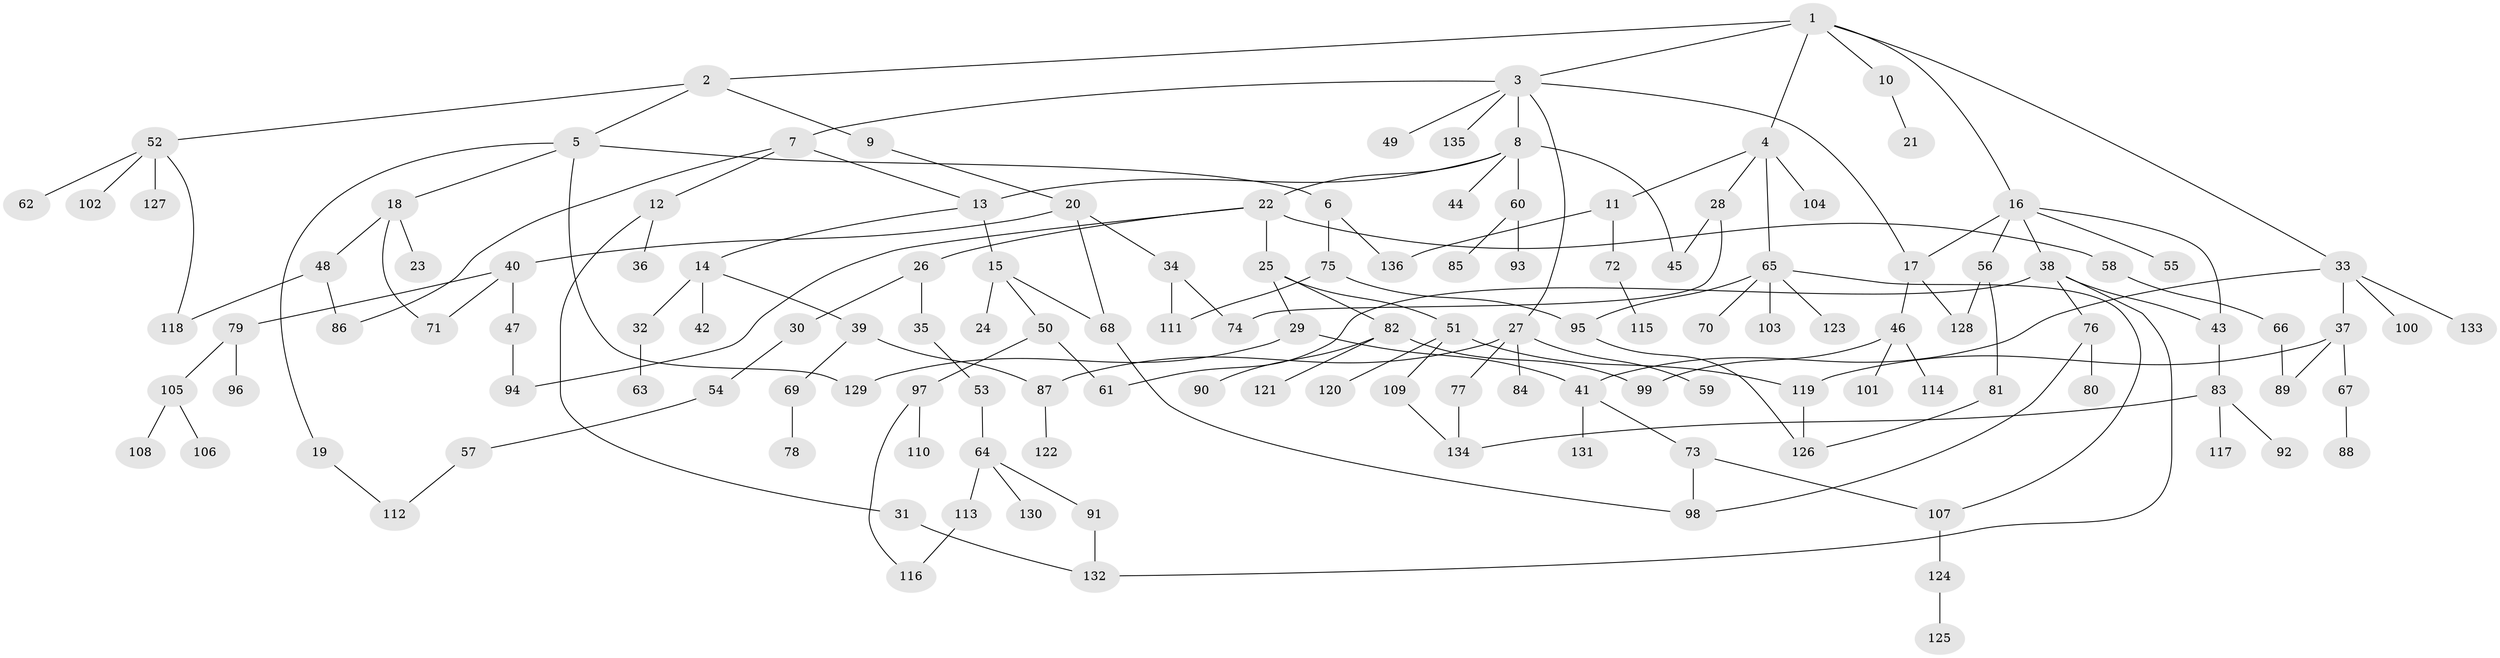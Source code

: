 // coarse degree distribution, {9: 0.021505376344086023, 7: 0.03225806451612903, 3: 0.1827956989247312, 4: 0.10752688172043011, 6: 0.03225806451612903, 1: 0.3333333333333333, 2: 0.23655913978494625, 5: 0.053763440860215055}
// Generated by graph-tools (version 1.1) at 2025/23/03/03/25 07:23:33]
// undirected, 136 vertices, 167 edges
graph export_dot {
graph [start="1"]
  node [color=gray90,style=filled];
  1;
  2;
  3;
  4;
  5;
  6;
  7;
  8;
  9;
  10;
  11;
  12;
  13;
  14;
  15;
  16;
  17;
  18;
  19;
  20;
  21;
  22;
  23;
  24;
  25;
  26;
  27;
  28;
  29;
  30;
  31;
  32;
  33;
  34;
  35;
  36;
  37;
  38;
  39;
  40;
  41;
  42;
  43;
  44;
  45;
  46;
  47;
  48;
  49;
  50;
  51;
  52;
  53;
  54;
  55;
  56;
  57;
  58;
  59;
  60;
  61;
  62;
  63;
  64;
  65;
  66;
  67;
  68;
  69;
  70;
  71;
  72;
  73;
  74;
  75;
  76;
  77;
  78;
  79;
  80;
  81;
  82;
  83;
  84;
  85;
  86;
  87;
  88;
  89;
  90;
  91;
  92;
  93;
  94;
  95;
  96;
  97;
  98;
  99;
  100;
  101;
  102;
  103;
  104;
  105;
  106;
  107;
  108;
  109;
  110;
  111;
  112;
  113;
  114;
  115;
  116;
  117;
  118;
  119;
  120;
  121;
  122;
  123;
  124;
  125;
  126;
  127;
  128;
  129;
  130;
  131;
  132;
  133;
  134;
  135;
  136;
  1 -- 2;
  1 -- 3;
  1 -- 4;
  1 -- 10;
  1 -- 16;
  1 -- 33;
  2 -- 5;
  2 -- 9;
  2 -- 52;
  3 -- 7;
  3 -- 8;
  3 -- 17;
  3 -- 27;
  3 -- 49;
  3 -- 135;
  4 -- 11;
  4 -- 28;
  4 -- 65;
  4 -- 104;
  5 -- 6;
  5 -- 18;
  5 -- 19;
  5 -- 129;
  6 -- 75;
  6 -- 136;
  7 -- 12;
  7 -- 86;
  7 -- 13;
  8 -- 13;
  8 -- 22;
  8 -- 44;
  8 -- 60;
  8 -- 45;
  9 -- 20;
  10 -- 21;
  11 -- 72;
  11 -- 136;
  12 -- 31;
  12 -- 36;
  13 -- 14;
  13 -- 15;
  14 -- 32;
  14 -- 39;
  14 -- 42;
  15 -- 24;
  15 -- 50;
  15 -- 68;
  16 -- 38;
  16 -- 55;
  16 -- 56;
  16 -- 17;
  16 -- 43;
  17 -- 46;
  17 -- 128;
  18 -- 23;
  18 -- 48;
  18 -- 71;
  19 -- 112;
  20 -- 34;
  20 -- 40;
  20 -- 68;
  22 -- 25;
  22 -- 26;
  22 -- 58;
  22 -- 94;
  25 -- 29;
  25 -- 51;
  25 -- 82;
  26 -- 30;
  26 -- 35;
  27 -- 59;
  27 -- 77;
  27 -- 84;
  27 -- 87;
  28 -- 45;
  28 -- 74;
  29 -- 129;
  29 -- 41;
  30 -- 54;
  31 -- 132;
  32 -- 63;
  33 -- 37;
  33 -- 41;
  33 -- 100;
  33 -- 133;
  34 -- 111;
  34 -- 74;
  35 -- 53;
  37 -- 67;
  37 -- 119;
  37 -- 89;
  38 -- 43;
  38 -- 61;
  38 -- 76;
  38 -- 132;
  39 -- 69;
  39 -- 87;
  40 -- 47;
  40 -- 71;
  40 -- 79;
  41 -- 73;
  41 -- 131;
  43 -- 83;
  46 -- 101;
  46 -- 114;
  46 -- 99;
  47 -- 94;
  48 -- 118;
  48 -- 86;
  50 -- 97;
  50 -- 61;
  51 -- 109;
  51 -- 119;
  51 -- 120;
  52 -- 62;
  52 -- 102;
  52 -- 118;
  52 -- 127;
  53 -- 64;
  54 -- 57;
  56 -- 81;
  56 -- 128;
  57 -- 112;
  58 -- 66;
  60 -- 85;
  60 -- 93;
  64 -- 91;
  64 -- 113;
  64 -- 130;
  65 -- 70;
  65 -- 95;
  65 -- 103;
  65 -- 107;
  65 -- 123;
  66 -- 89;
  67 -- 88;
  68 -- 98;
  69 -- 78;
  72 -- 115;
  73 -- 107;
  73 -- 98;
  75 -- 111;
  75 -- 95;
  76 -- 80;
  76 -- 98;
  77 -- 134;
  79 -- 96;
  79 -- 105;
  81 -- 126;
  82 -- 90;
  82 -- 99;
  82 -- 121;
  83 -- 92;
  83 -- 117;
  83 -- 134;
  87 -- 122;
  91 -- 132;
  95 -- 126;
  97 -- 110;
  97 -- 116;
  105 -- 106;
  105 -- 108;
  107 -- 124;
  109 -- 134;
  113 -- 116;
  119 -- 126;
  124 -- 125;
}
